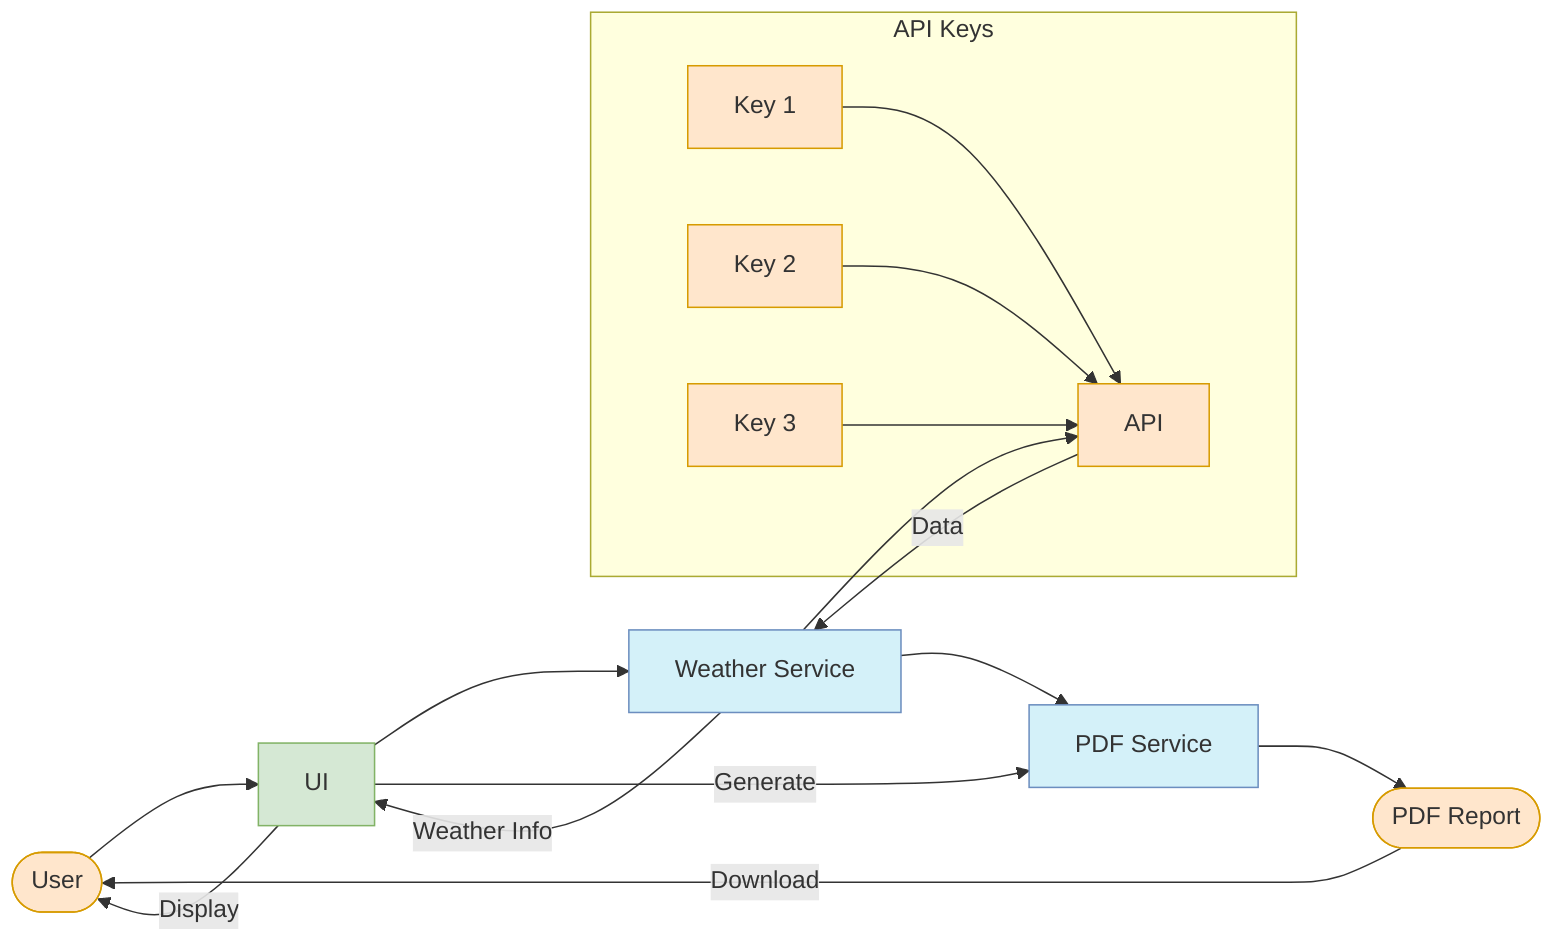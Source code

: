flowchart LR
    %% Main entities with simplified labels
    User([User]) --> UI[UI]
    UI --> WS[Weather Service]
    WS --> API[API]
    WS --> PDF[PDF Service]
    PDF --> Report([PDF Report])
    
    %% Core data flow with minimal labels
    API -->|Data| WS
    WS -->|Weather Info| UI
    UI -->|Display| User
    UI -->|Generate| PDF
    Report -->|Download| User
    
    %% Key rotation simplified
    subgraph "API Keys"
        K1[Key 1] & K2[Key 2] & K3[Key 3] --> API
    end
    
    %% Styling
    classDef external fill:#ffe6cc,stroke:#d79b00,stroke-width:1px
    classDef service fill:#d4f1f9,stroke:#6c8ebf,stroke-width:1px
    classDef ui fill:#d5e8d4,stroke:#82b366,stroke-width:1px
    
    class User,Report,API external
    class WS,PDF service
    class UI ui
    class K1,K2,K3 external